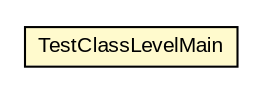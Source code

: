 #!/usr/local/bin/dot
#
# Class diagram 
# Generated by UMLGraph version R5_6 (http://www.umlgraph.org/)
#

digraph G {
	edge [fontname="arial",fontsize=10,labelfontname="arial",labelfontsize=10];
	node [fontname="arial",fontsize=10,shape=plaintext];
	nodesep=0.25;
	ranksep=0.5;
	// java_oo.thread.cll.TestClassLevelMain
	c3022 [label=<<table title="java_oo.thread.cll.TestClassLevelMain" border="0" cellborder="1" cellspacing="0" cellpadding="2" port="p" bgcolor="lemonChiffon" href="./TestClassLevelMain.html">
		<tr><td><table border="0" cellspacing="0" cellpadding="1">
<tr><td align="center" balign="center"> TestClassLevelMain </td></tr>
		</table></td></tr>
		</table>>, URL="./TestClassLevelMain.html", fontname="arial", fontcolor="black", fontsize=10.0];
}

